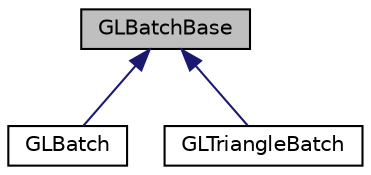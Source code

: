 digraph "GLBatchBase"
{
  edge [fontname="Helvetica",fontsize="10",labelfontname="Helvetica",labelfontsize="10"];
  node [fontname="Helvetica",fontsize="10",shape=record];
  Node1 [label="GLBatchBase",height=0.2,width=0.4,color="black", fillcolor="grey75", style="filled" fontcolor="black"];
  Node1 -> Node2 [dir="back",color="midnightblue",fontsize="10",style="solid"];
  Node2 [label="GLBatch",height=0.2,width=0.4,color="black", fillcolor="white", style="filled",URL="$class_g_l_batch.html"];
  Node1 -> Node3 [dir="back",color="midnightblue",fontsize="10",style="solid"];
  Node3 [label="GLTriangleBatch",height=0.2,width=0.4,color="black", fillcolor="white", style="filled",URL="$class_g_l_triangle_batch.html"];
}
